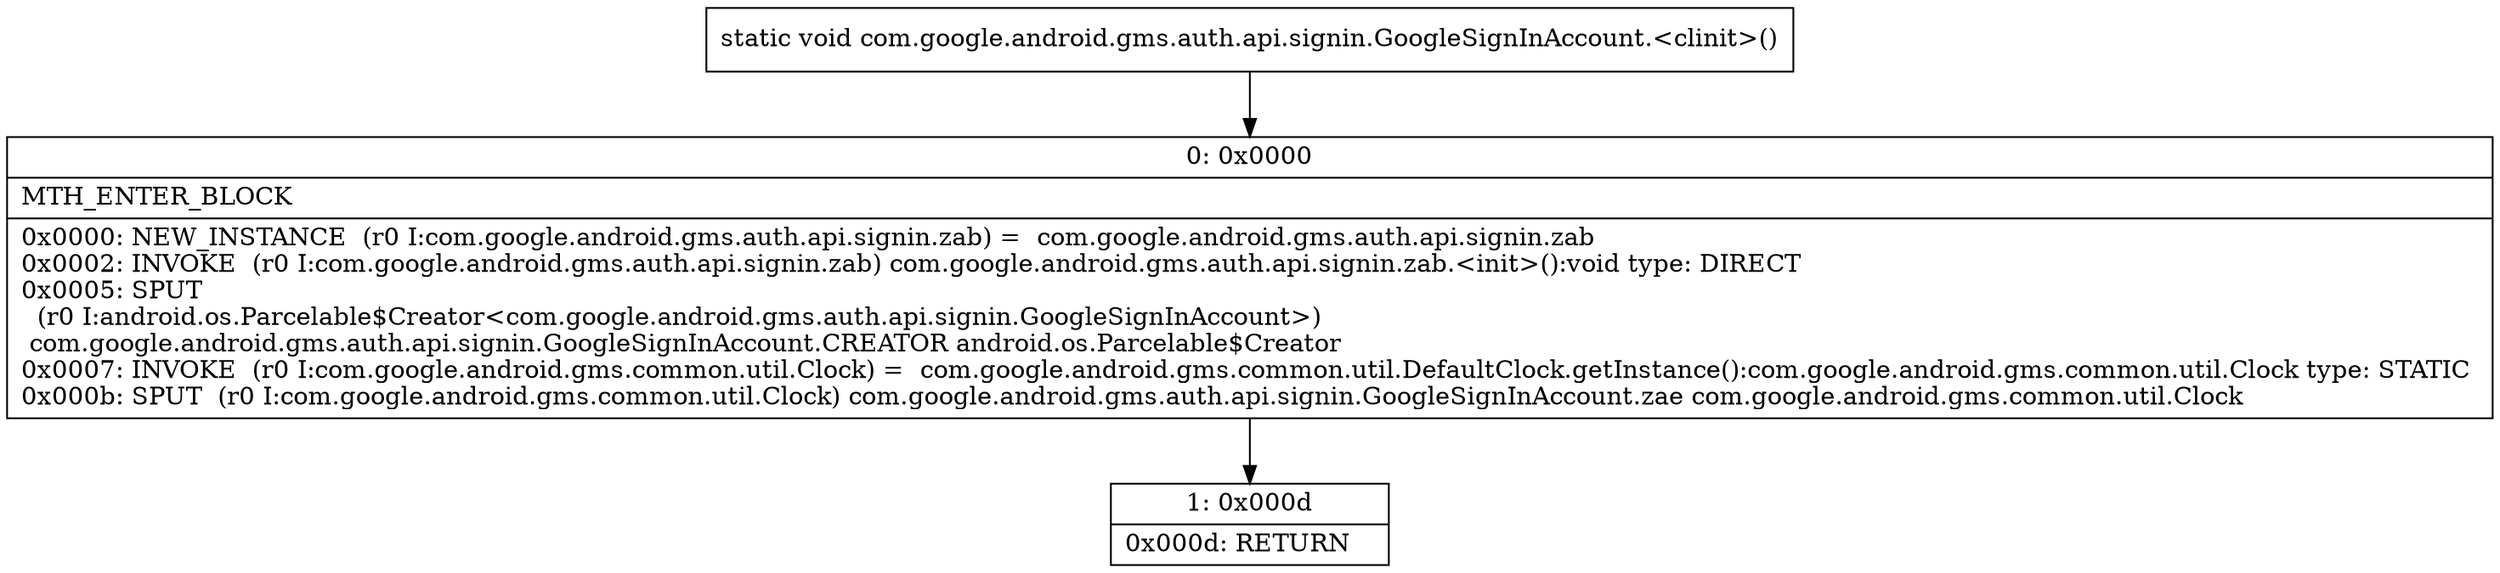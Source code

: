 digraph "CFG forcom.google.android.gms.auth.api.signin.GoogleSignInAccount.\<clinit\>()V" {
Node_0 [shape=record,label="{0\:\ 0x0000|MTH_ENTER_BLOCK\l|0x0000: NEW_INSTANCE  (r0 I:com.google.android.gms.auth.api.signin.zab) =  com.google.android.gms.auth.api.signin.zab \l0x0002: INVOKE  (r0 I:com.google.android.gms.auth.api.signin.zab) com.google.android.gms.auth.api.signin.zab.\<init\>():void type: DIRECT \l0x0005: SPUT  \l  (r0 I:android.os.Parcelable$Creator\<com.google.android.gms.auth.api.signin.GoogleSignInAccount\>)\l com.google.android.gms.auth.api.signin.GoogleSignInAccount.CREATOR android.os.Parcelable$Creator \l0x0007: INVOKE  (r0 I:com.google.android.gms.common.util.Clock) =  com.google.android.gms.common.util.DefaultClock.getInstance():com.google.android.gms.common.util.Clock type: STATIC \l0x000b: SPUT  (r0 I:com.google.android.gms.common.util.Clock) com.google.android.gms.auth.api.signin.GoogleSignInAccount.zae com.google.android.gms.common.util.Clock \l}"];
Node_1 [shape=record,label="{1\:\ 0x000d|0x000d: RETURN   \l}"];
MethodNode[shape=record,label="{static void com.google.android.gms.auth.api.signin.GoogleSignInAccount.\<clinit\>() }"];
MethodNode -> Node_0;
Node_0 -> Node_1;
}

